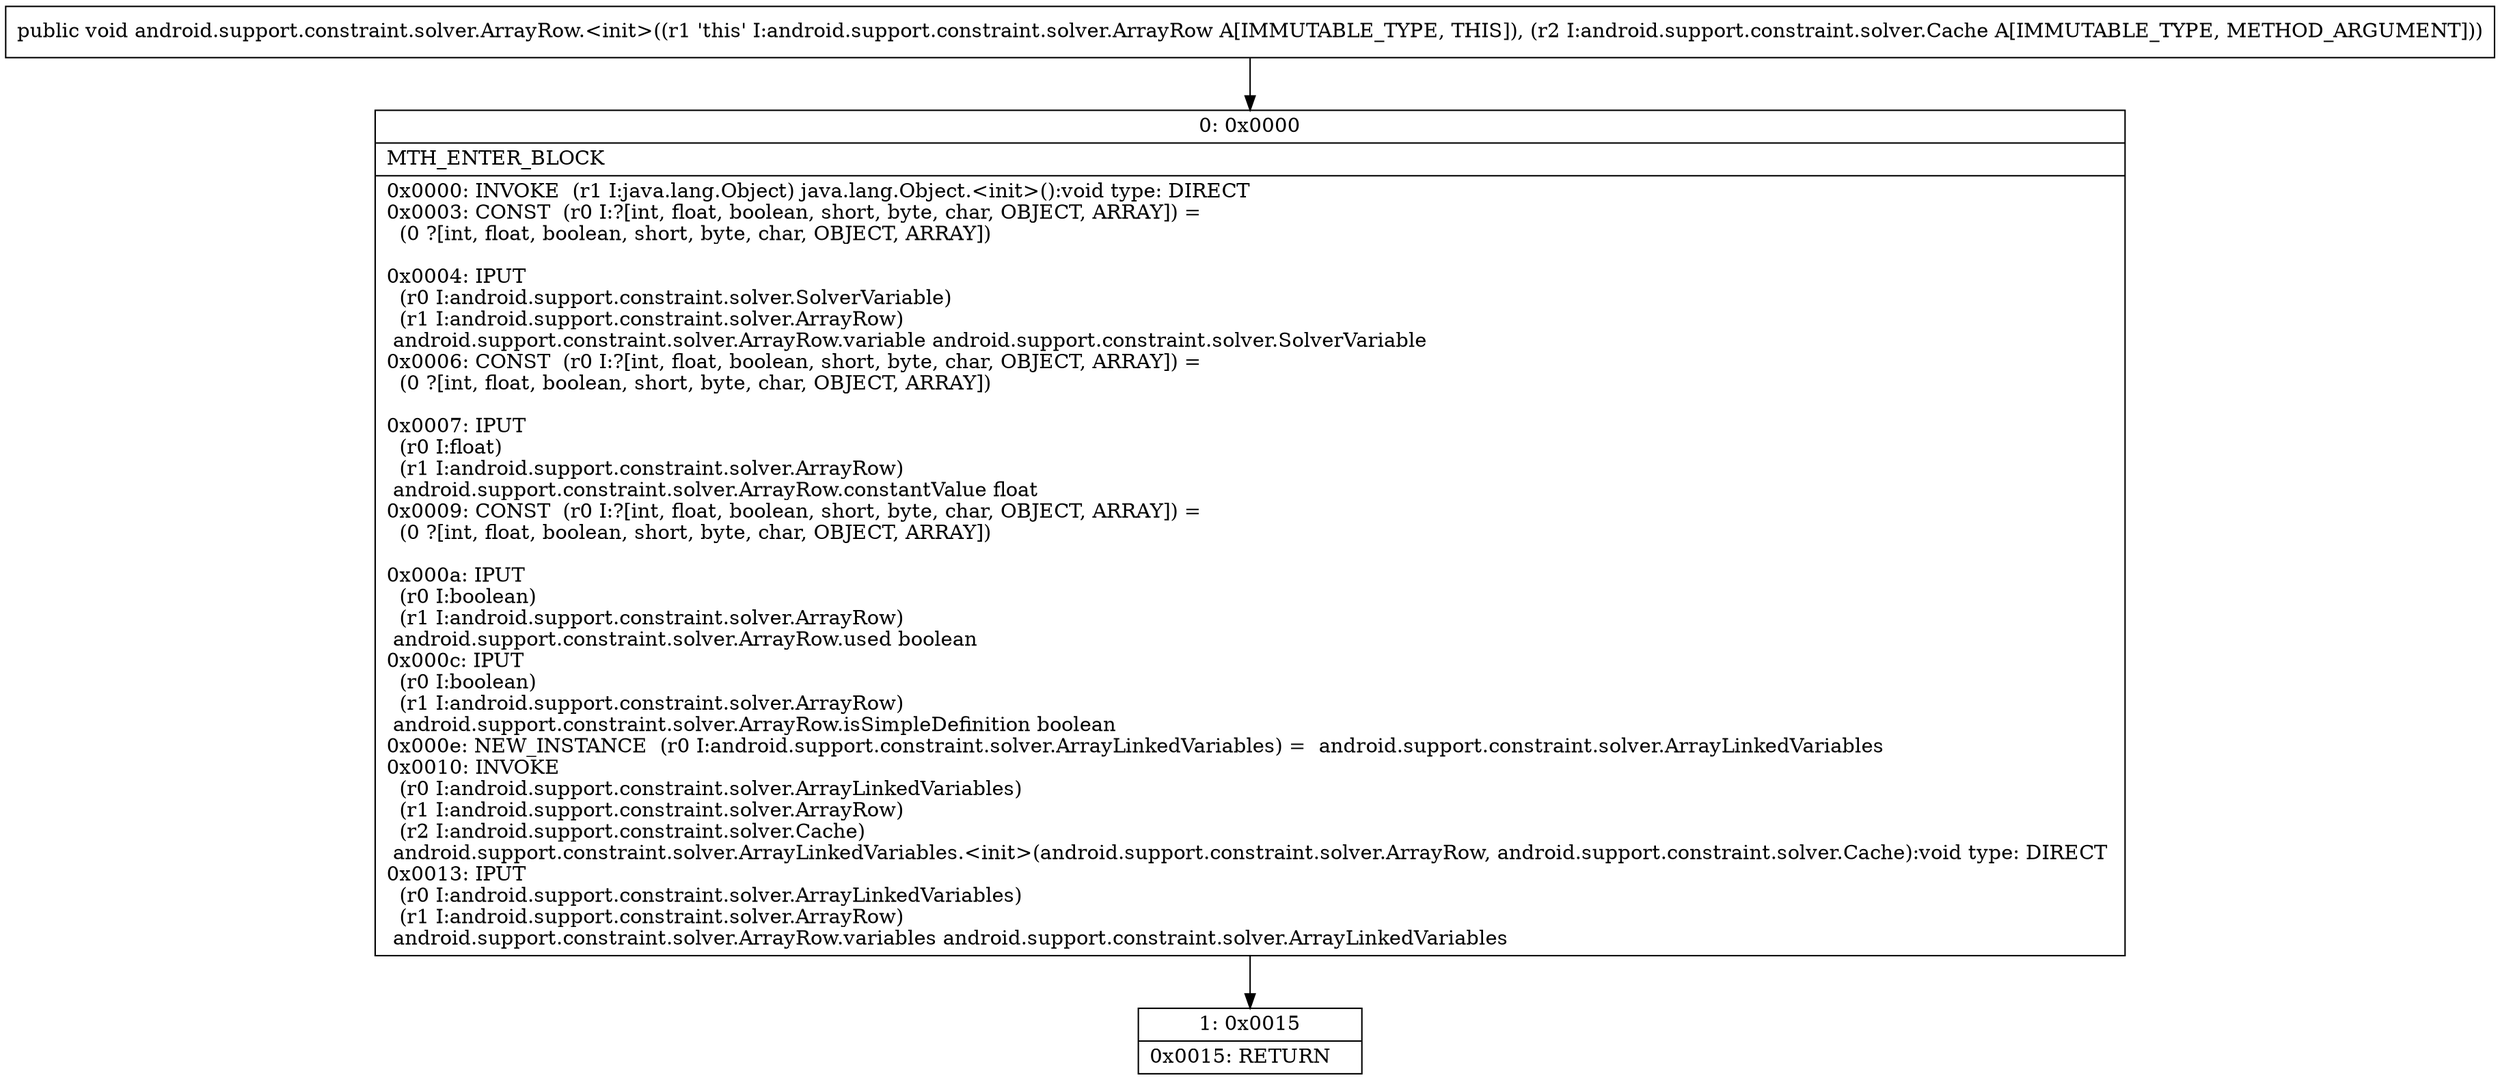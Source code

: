 digraph "CFG forandroid.support.constraint.solver.ArrayRow.\<init\>(Landroid\/support\/constraint\/solver\/Cache;)V" {
Node_0 [shape=record,label="{0\:\ 0x0000|MTH_ENTER_BLOCK\l|0x0000: INVOKE  (r1 I:java.lang.Object) java.lang.Object.\<init\>():void type: DIRECT \l0x0003: CONST  (r0 I:?[int, float, boolean, short, byte, char, OBJECT, ARRAY]) = \l  (0 ?[int, float, boolean, short, byte, char, OBJECT, ARRAY])\l \l0x0004: IPUT  \l  (r0 I:android.support.constraint.solver.SolverVariable)\l  (r1 I:android.support.constraint.solver.ArrayRow)\l android.support.constraint.solver.ArrayRow.variable android.support.constraint.solver.SolverVariable \l0x0006: CONST  (r0 I:?[int, float, boolean, short, byte, char, OBJECT, ARRAY]) = \l  (0 ?[int, float, boolean, short, byte, char, OBJECT, ARRAY])\l \l0x0007: IPUT  \l  (r0 I:float)\l  (r1 I:android.support.constraint.solver.ArrayRow)\l android.support.constraint.solver.ArrayRow.constantValue float \l0x0009: CONST  (r0 I:?[int, float, boolean, short, byte, char, OBJECT, ARRAY]) = \l  (0 ?[int, float, boolean, short, byte, char, OBJECT, ARRAY])\l \l0x000a: IPUT  \l  (r0 I:boolean)\l  (r1 I:android.support.constraint.solver.ArrayRow)\l android.support.constraint.solver.ArrayRow.used boolean \l0x000c: IPUT  \l  (r0 I:boolean)\l  (r1 I:android.support.constraint.solver.ArrayRow)\l android.support.constraint.solver.ArrayRow.isSimpleDefinition boolean \l0x000e: NEW_INSTANCE  (r0 I:android.support.constraint.solver.ArrayLinkedVariables) =  android.support.constraint.solver.ArrayLinkedVariables \l0x0010: INVOKE  \l  (r0 I:android.support.constraint.solver.ArrayLinkedVariables)\l  (r1 I:android.support.constraint.solver.ArrayRow)\l  (r2 I:android.support.constraint.solver.Cache)\l android.support.constraint.solver.ArrayLinkedVariables.\<init\>(android.support.constraint.solver.ArrayRow, android.support.constraint.solver.Cache):void type: DIRECT \l0x0013: IPUT  \l  (r0 I:android.support.constraint.solver.ArrayLinkedVariables)\l  (r1 I:android.support.constraint.solver.ArrayRow)\l android.support.constraint.solver.ArrayRow.variables android.support.constraint.solver.ArrayLinkedVariables \l}"];
Node_1 [shape=record,label="{1\:\ 0x0015|0x0015: RETURN   \l}"];
MethodNode[shape=record,label="{public void android.support.constraint.solver.ArrayRow.\<init\>((r1 'this' I:android.support.constraint.solver.ArrayRow A[IMMUTABLE_TYPE, THIS]), (r2 I:android.support.constraint.solver.Cache A[IMMUTABLE_TYPE, METHOD_ARGUMENT])) }"];
MethodNode -> Node_0;
Node_0 -> Node_1;
}

